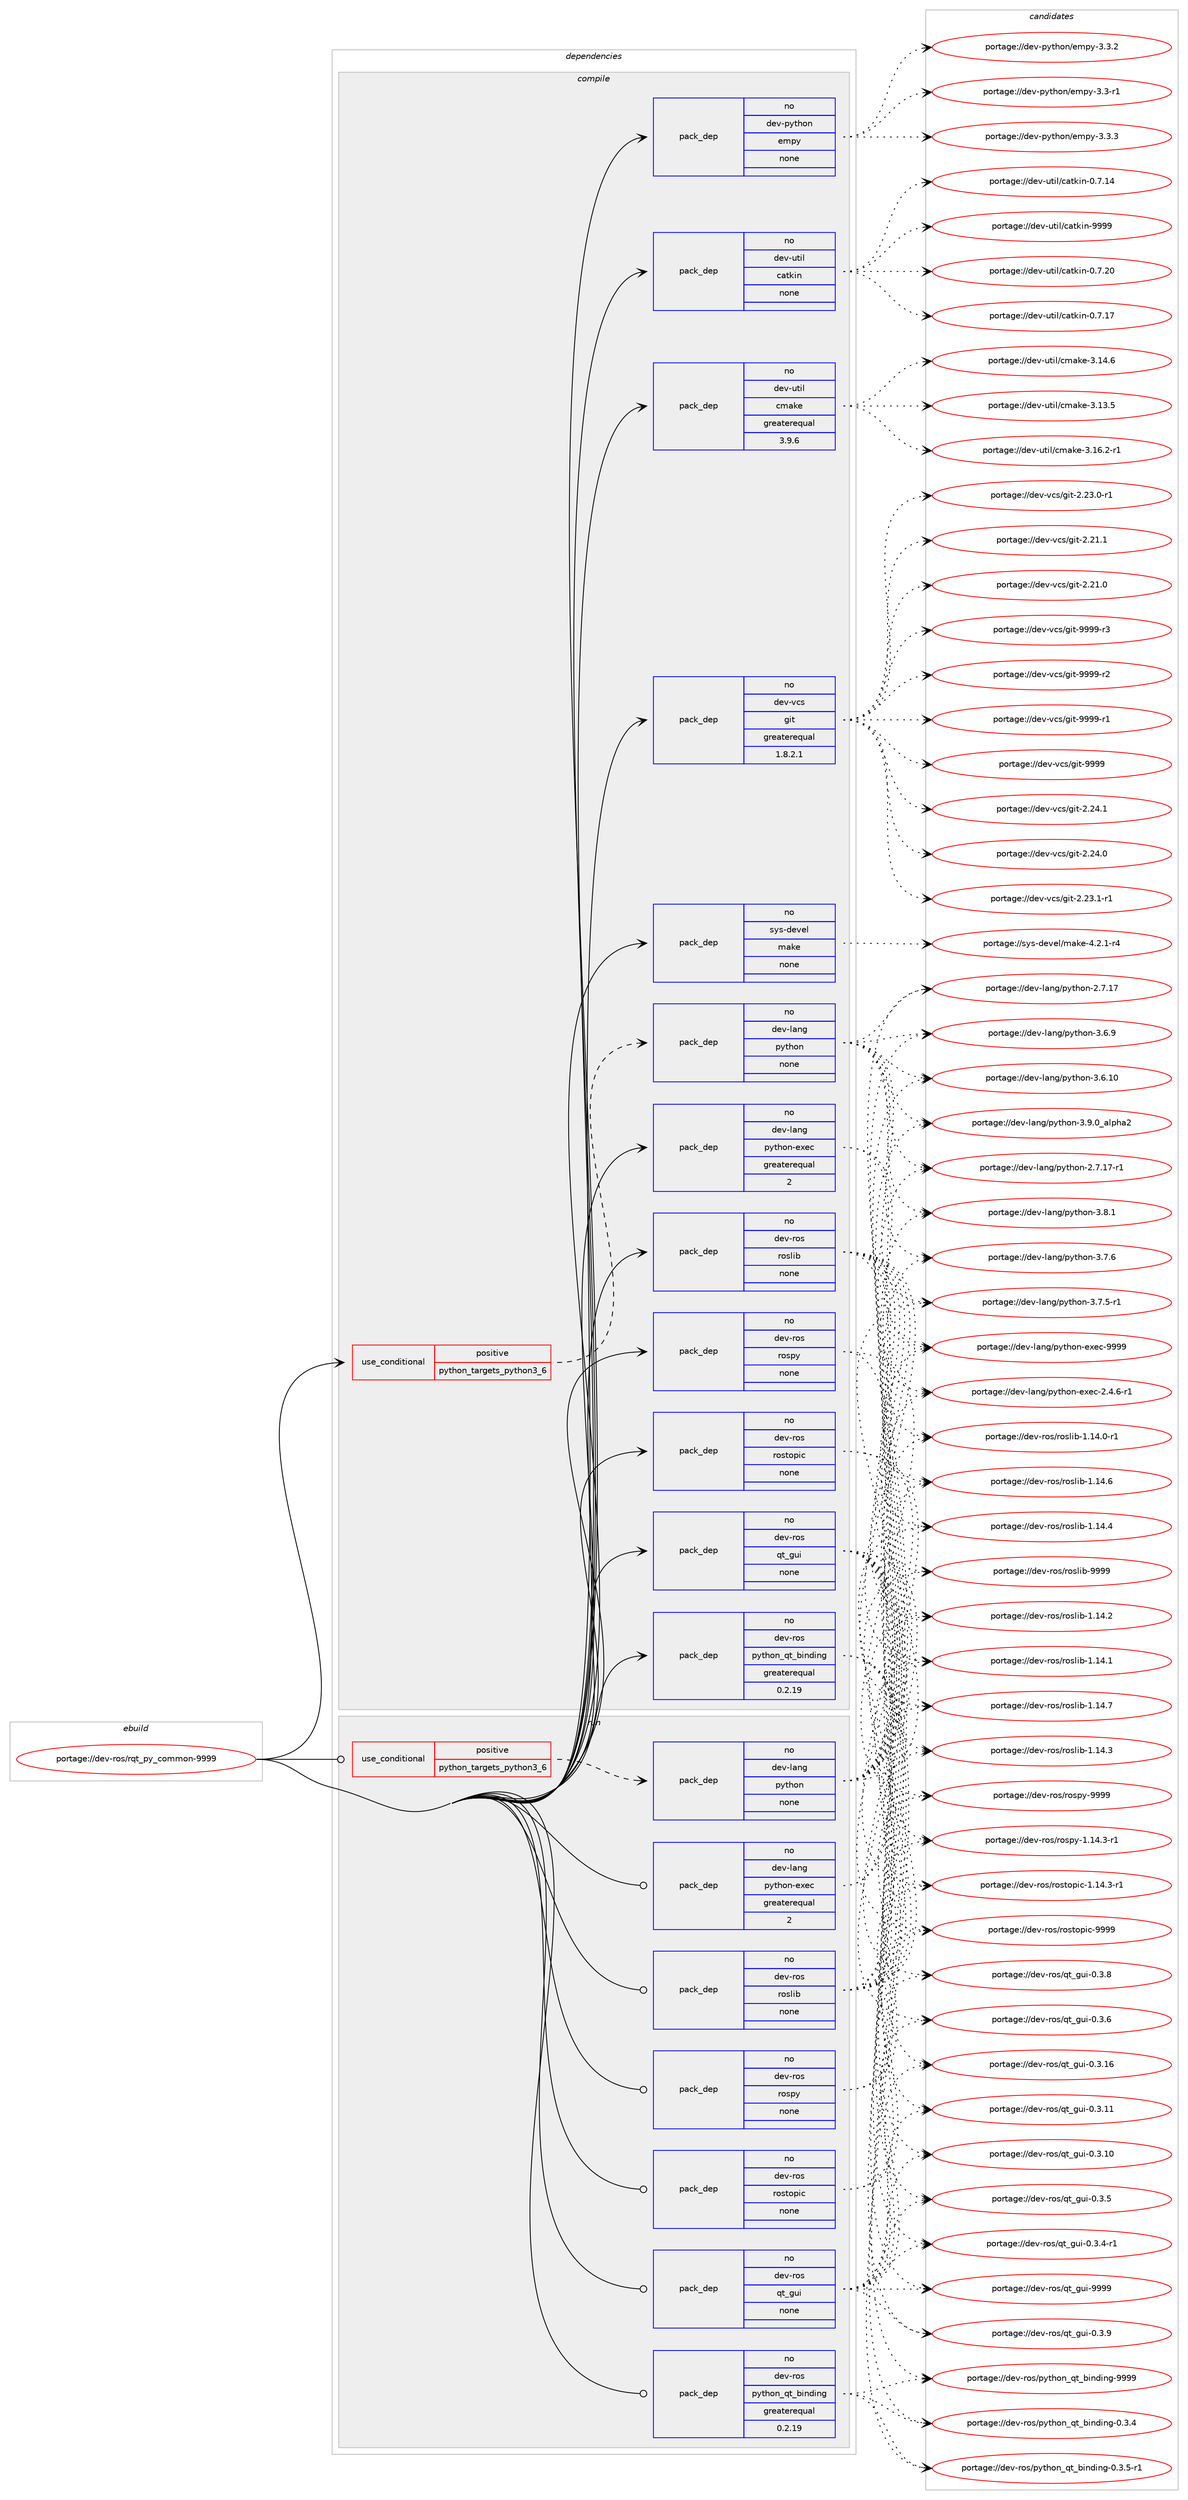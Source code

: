 digraph prolog {

# *************
# Graph options
# *************

newrank=true;
concentrate=true;
compound=true;
graph [rankdir=LR,fontname=Helvetica,fontsize=10,ranksep=1.5];#, ranksep=2.5, nodesep=0.2];
edge  [arrowhead=vee];
node  [fontname=Helvetica,fontsize=10];

# **********
# The ebuild
# **********

subgraph cluster_leftcol {
color=gray;
label=<<i>ebuild</i>>;
id [label="portage://dev-ros/rqt_py_common-9999", color=red, width=4, href="../dev-ros/rqt_py_common-9999.svg"];
}

# ****************
# The dependencies
# ****************

subgraph cluster_midcol {
color=gray;
label=<<i>dependencies</i>>;
subgraph cluster_compile {
fillcolor="#eeeeee";
style=filled;
label=<<i>compile</i>>;
subgraph cond97062 {
dependency382216 [label=<<TABLE BORDER="0" CELLBORDER="1" CELLSPACING="0" CELLPADDING="4"><TR><TD ROWSPAN="3" CELLPADDING="10">use_conditional</TD></TR><TR><TD>positive</TD></TR><TR><TD>python_targets_python3_6</TD></TR></TABLE>>, shape=none, color=red];
subgraph pack280301 {
dependency382217 [label=<<TABLE BORDER="0" CELLBORDER="1" CELLSPACING="0" CELLPADDING="4" WIDTH="220"><TR><TD ROWSPAN="6" CELLPADDING="30">pack_dep</TD></TR><TR><TD WIDTH="110">no</TD></TR><TR><TD>dev-lang</TD></TR><TR><TD>python</TD></TR><TR><TD>none</TD></TR><TR><TD></TD></TR></TABLE>>, shape=none, color=blue];
}
dependency382216:e -> dependency382217:w [weight=20,style="dashed",arrowhead="vee"];
}
id:e -> dependency382216:w [weight=20,style="solid",arrowhead="vee"];
subgraph pack280302 {
dependency382218 [label=<<TABLE BORDER="0" CELLBORDER="1" CELLSPACING="0" CELLPADDING="4" WIDTH="220"><TR><TD ROWSPAN="6" CELLPADDING="30">pack_dep</TD></TR><TR><TD WIDTH="110">no</TD></TR><TR><TD>dev-lang</TD></TR><TR><TD>python-exec</TD></TR><TR><TD>greaterequal</TD></TR><TR><TD>2</TD></TR></TABLE>>, shape=none, color=blue];
}
id:e -> dependency382218:w [weight=20,style="solid",arrowhead="vee"];
subgraph pack280303 {
dependency382219 [label=<<TABLE BORDER="0" CELLBORDER="1" CELLSPACING="0" CELLPADDING="4" WIDTH="220"><TR><TD ROWSPAN="6" CELLPADDING="30">pack_dep</TD></TR><TR><TD WIDTH="110">no</TD></TR><TR><TD>dev-python</TD></TR><TR><TD>empy</TD></TR><TR><TD>none</TD></TR><TR><TD></TD></TR></TABLE>>, shape=none, color=blue];
}
id:e -> dependency382219:w [weight=20,style="solid",arrowhead="vee"];
subgraph pack280304 {
dependency382220 [label=<<TABLE BORDER="0" CELLBORDER="1" CELLSPACING="0" CELLPADDING="4" WIDTH="220"><TR><TD ROWSPAN="6" CELLPADDING="30">pack_dep</TD></TR><TR><TD WIDTH="110">no</TD></TR><TR><TD>dev-ros</TD></TR><TR><TD>python_qt_binding</TD></TR><TR><TD>greaterequal</TD></TR><TR><TD>0.2.19</TD></TR></TABLE>>, shape=none, color=blue];
}
id:e -> dependency382220:w [weight=20,style="solid",arrowhead="vee"];
subgraph pack280305 {
dependency382221 [label=<<TABLE BORDER="0" CELLBORDER="1" CELLSPACING="0" CELLPADDING="4" WIDTH="220"><TR><TD ROWSPAN="6" CELLPADDING="30">pack_dep</TD></TR><TR><TD WIDTH="110">no</TD></TR><TR><TD>dev-ros</TD></TR><TR><TD>qt_gui</TD></TR><TR><TD>none</TD></TR><TR><TD></TD></TR></TABLE>>, shape=none, color=blue];
}
id:e -> dependency382221:w [weight=20,style="solid",arrowhead="vee"];
subgraph pack280306 {
dependency382222 [label=<<TABLE BORDER="0" CELLBORDER="1" CELLSPACING="0" CELLPADDING="4" WIDTH="220"><TR><TD ROWSPAN="6" CELLPADDING="30">pack_dep</TD></TR><TR><TD WIDTH="110">no</TD></TR><TR><TD>dev-ros</TD></TR><TR><TD>roslib</TD></TR><TR><TD>none</TD></TR><TR><TD></TD></TR></TABLE>>, shape=none, color=blue];
}
id:e -> dependency382222:w [weight=20,style="solid",arrowhead="vee"];
subgraph pack280307 {
dependency382223 [label=<<TABLE BORDER="0" CELLBORDER="1" CELLSPACING="0" CELLPADDING="4" WIDTH="220"><TR><TD ROWSPAN="6" CELLPADDING="30">pack_dep</TD></TR><TR><TD WIDTH="110">no</TD></TR><TR><TD>dev-ros</TD></TR><TR><TD>rospy</TD></TR><TR><TD>none</TD></TR><TR><TD></TD></TR></TABLE>>, shape=none, color=blue];
}
id:e -> dependency382223:w [weight=20,style="solid",arrowhead="vee"];
subgraph pack280308 {
dependency382224 [label=<<TABLE BORDER="0" CELLBORDER="1" CELLSPACING="0" CELLPADDING="4" WIDTH="220"><TR><TD ROWSPAN="6" CELLPADDING="30">pack_dep</TD></TR><TR><TD WIDTH="110">no</TD></TR><TR><TD>dev-ros</TD></TR><TR><TD>rostopic</TD></TR><TR><TD>none</TD></TR><TR><TD></TD></TR></TABLE>>, shape=none, color=blue];
}
id:e -> dependency382224:w [weight=20,style="solid",arrowhead="vee"];
subgraph pack280309 {
dependency382225 [label=<<TABLE BORDER="0" CELLBORDER="1" CELLSPACING="0" CELLPADDING="4" WIDTH="220"><TR><TD ROWSPAN="6" CELLPADDING="30">pack_dep</TD></TR><TR><TD WIDTH="110">no</TD></TR><TR><TD>dev-util</TD></TR><TR><TD>catkin</TD></TR><TR><TD>none</TD></TR><TR><TD></TD></TR></TABLE>>, shape=none, color=blue];
}
id:e -> dependency382225:w [weight=20,style="solid",arrowhead="vee"];
subgraph pack280310 {
dependency382226 [label=<<TABLE BORDER="0" CELLBORDER="1" CELLSPACING="0" CELLPADDING="4" WIDTH="220"><TR><TD ROWSPAN="6" CELLPADDING="30">pack_dep</TD></TR><TR><TD WIDTH="110">no</TD></TR><TR><TD>dev-util</TD></TR><TR><TD>cmake</TD></TR><TR><TD>greaterequal</TD></TR><TR><TD>3.9.6</TD></TR></TABLE>>, shape=none, color=blue];
}
id:e -> dependency382226:w [weight=20,style="solid",arrowhead="vee"];
subgraph pack280311 {
dependency382227 [label=<<TABLE BORDER="0" CELLBORDER="1" CELLSPACING="0" CELLPADDING="4" WIDTH="220"><TR><TD ROWSPAN="6" CELLPADDING="30">pack_dep</TD></TR><TR><TD WIDTH="110">no</TD></TR><TR><TD>dev-vcs</TD></TR><TR><TD>git</TD></TR><TR><TD>greaterequal</TD></TR><TR><TD>1.8.2.1</TD></TR></TABLE>>, shape=none, color=blue];
}
id:e -> dependency382227:w [weight=20,style="solid",arrowhead="vee"];
subgraph pack280312 {
dependency382228 [label=<<TABLE BORDER="0" CELLBORDER="1" CELLSPACING="0" CELLPADDING="4" WIDTH="220"><TR><TD ROWSPAN="6" CELLPADDING="30">pack_dep</TD></TR><TR><TD WIDTH="110">no</TD></TR><TR><TD>sys-devel</TD></TR><TR><TD>make</TD></TR><TR><TD>none</TD></TR><TR><TD></TD></TR></TABLE>>, shape=none, color=blue];
}
id:e -> dependency382228:w [weight=20,style="solid",arrowhead="vee"];
}
subgraph cluster_compileandrun {
fillcolor="#eeeeee";
style=filled;
label=<<i>compile and run</i>>;
}
subgraph cluster_run {
fillcolor="#eeeeee";
style=filled;
label=<<i>run</i>>;
subgraph cond97063 {
dependency382229 [label=<<TABLE BORDER="0" CELLBORDER="1" CELLSPACING="0" CELLPADDING="4"><TR><TD ROWSPAN="3" CELLPADDING="10">use_conditional</TD></TR><TR><TD>positive</TD></TR><TR><TD>python_targets_python3_6</TD></TR></TABLE>>, shape=none, color=red];
subgraph pack280313 {
dependency382230 [label=<<TABLE BORDER="0" CELLBORDER="1" CELLSPACING="0" CELLPADDING="4" WIDTH="220"><TR><TD ROWSPAN="6" CELLPADDING="30">pack_dep</TD></TR><TR><TD WIDTH="110">no</TD></TR><TR><TD>dev-lang</TD></TR><TR><TD>python</TD></TR><TR><TD>none</TD></TR><TR><TD></TD></TR></TABLE>>, shape=none, color=blue];
}
dependency382229:e -> dependency382230:w [weight=20,style="dashed",arrowhead="vee"];
}
id:e -> dependency382229:w [weight=20,style="solid",arrowhead="odot"];
subgraph pack280314 {
dependency382231 [label=<<TABLE BORDER="0" CELLBORDER="1" CELLSPACING="0" CELLPADDING="4" WIDTH="220"><TR><TD ROWSPAN="6" CELLPADDING="30">pack_dep</TD></TR><TR><TD WIDTH="110">no</TD></TR><TR><TD>dev-lang</TD></TR><TR><TD>python-exec</TD></TR><TR><TD>greaterequal</TD></TR><TR><TD>2</TD></TR></TABLE>>, shape=none, color=blue];
}
id:e -> dependency382231:w [weight=20,style="solid",arrowhead="odot"];
subgraph pack280315 {
dependency382232 [label=<<TABLE BORDER="0" CELLBORDER="1" CELLSPACING="0" CELLPADDING="4" WIDTH="220"><TR><TD ROWSPAN="6" CELLPADDING="30">pack_dep</TD></TR><TR><TD WIDTH="110">no</TD></TR><TR><TD>dev-ros</TD></TR><TR><TD>python_qt_binding</TD></TR><TR><TD>greaterequal</TD></TR><TR><TD>0.2.19</TD></TR></TABLE>>, shape=none, color=blue];
}
id:e -> dependency382232:w [weight=20,style="solid",arrowhead="odot"];
subgraph pack280316 {
dependency382233 [label=<<TABLE BORDER="0" CELLBORDER="1" CELLSPACING="0" CELLPADDING="4" WIDTH="220"><TR><TD ROWSPAN="6" CELLPADDING="30">pack_dep</TD></TR><TR><TD WIDTH="110">no</TD></TR><TR><TD>dev-ros</TD></TR><TR><TD>qt_gui</TD></TR><TR><TD>none</TD></TR><TR><TD></TD></TR></TABLE>>, shape=none, color=blue];
}
id:e -> dependency382233:w [weight=20,style="solid",arrowhead="odot"];
subgraph pack280317 {
dependency382234 [label=<<TABLE BORDER="0" CELLBORDER="1" CELLSPACING="0" CELLPADDING="4" WIDTH="220"><TR><TD ROWSPAN="6" CELLPADDING="30">pack_dep</TD></TR><TR><TD WIDTH="110">no</TD></TR><TR><TD>dev-ros</TD></TR><TR><TD>roslib</TD></TR><TR><TD>none</TD></TR><TR><TD></TD></TR></TABLE>>, shape=none, color=blue];
}
id:e -> dependency382234:w [weight=20,style="solid",arrowhead="odot"];
subgraph pack280318 {
dependency382235 [label=<<TABLE BORDER="0" CELLBORDER="1" CELLSPACING="0" CELLPADDING="4" WIDTH="220"><TR><TD ROWSPAN="6" CELLPADDING="30">pack_dep</TD></TR><TR><TD WIDTH="110">no</TD></TR><TR><TD>dev-ros</TD></TR><TR><TD>rospy</TD></TR><TR><TD>none</TD></TR><TR><TD></TD></TR></TABLE>>, shape=none, color=blue];
}
id:e -> dependency382235:w [weight=20,style="solid",arrowhead="odot"];
subgraph pack280319 {
dependency382236 [label=<<TABLE BORDER="0" CELLBORDER="1" CELLSPACING="0" CELLPADDING="4" WIDTH="220"><TR><TD ROWSPAN="6" CELLPADDING="30">pack_dep</TD></TR><TR><TD WIDTH="110">no</TD></TR><TR><TD>dev-ros</TD></TR><TR><TD>rostopic</TD></TR><TR><TD>none</TD></TR><TR><TD></TD></TR></TABLE>>, shape=none, color=blue];
}
id:e -> dependency382236:w [weight=20,style="solid",arrowhead="odot"];
}
}

# **************
# The candidates
# **************

subgraph cluster_choices {
rank=same;
color=gray;
label=<<i>candidates</i>>;

subgraph choice280301 {
color=black;
nodesep=1;
choice10010111845108971101034711212111610411111045514657464895971081121049750 [label="portage://dev-lang/python-3.9.0_alpha2", color=red, width=4,href="../dev-lang/python-3.9.0_alpha2.svg"];
choice100101118451089711010347112121116104111110455146564649 [label="portage://dev-lang/python-3.8.1", color=red, width=4,href="../dev-lang/python-3.8.1.svg"];
choice100101118451089711010347112121116104111110455146554654 [label="portage://dev-lang/python-3.7.6", color=red, width=4,href="../dev-lang/python-3.7.6.svg"];
choice1001011184510897110103471121211161041111104551465546534511449 [label="portage://dev-lang/python-3.7.5-r1", color=red, width=4,href="../dev-lang/python-3.7.5-r1.svg"];
choice100101118451089711010347112121116104111110455146544657 [label="portage://dev-lang/python-3.6.9", color=red, width=4,href="../dev-lang/python-3.6.9.svg"];
choice10010111845108971101034711212111610411111045514654464948 [label="portage://dev-lang/python-3.6.10", color=red, width=4,href="../dev-lang/python-3.6.10.svg"];
choice100101118451089711010347112121116104111110455046554649554511449 [label="portage://dev-lang/python-2.7.17-r1", color=red, width=4,href="../dev-lang/python-2.7.17-r1.svg"];
choice10010111845108971101034711212111610411111045504655464955 [label="portage://dev-lang/python-2.7.17", color=red, width=4,href="../dev-lang/python-2.7.17.svg"];
dependency382217:e -> choice10010111845108971101034711212111610411111045514657464895971081121049750:w [style=dotted,weight="100"];
dependency382217:e -> choice100101118451089711010347112121116104111110455146564649:w [style=dotted,weight="100"];
dependency382217:e -> choice100101118451089711010347112121116104111110455146554654:w [style=dotted,weight="100"];
dependency382217:e -> choice1001011184510897110103471121211161041111104551465546534511449:w [style=dotted,weight="100"];
dependency382217:e -> choice100101118451089711010347112121116104111110455146544657:w [style=dotted,weight="100"];
dependency382217:e -> choice10010111845108971101034711212111610411111045514654464948:w [style=dotted,weight="100"];
dependency382217:e -> choice100101118451089711010347112121116104111110455046554649554511449:w [style=dotted,weight="100"];
dependency382217:e -> choice10010111845108971101034711212111610411111045504655464955:w [style=dotted,weight="100"];
}
subgraph choice280302 {
color=black;
nodesep=1;
choice10010111845108971101034711212111610411111045101120101994557575757 [label="portage://dev-lang/python-exec-9999", color=red, width=4,href="../dev-lang/python-exec-9999.svg"];
choice10010111845108971101034711212111610411111045101120101994550465246544511449 [label="portage://dev-lang/python-exec-2.4.6-r1", color=red, width=4,href="../dev-lang/python-exec-2.4.6-r1.svg"];
dependency382218:e -> choice10010111845108971101034711212111610411111045101120101994557575757:w [style=dotted,weight="100"];
dependency382218:e -> choice10010111845108971101034711212111610411111045101120101994550465246544511449:w [style=dotted,weight="100"];
}
subgraph choice280303 {
color=black;
nodesep=1;
choice1001011184511212111610411111047101109112121455146514651 [label="portage://dev-python/empy-3.3.3", color=red, width=4,href="../dev-python/empy-3.3.3.svg"];
choice1001011184511212111610411111047101109112121455146514650 [label="portage://dev-python/empy-3.3.2", color=red, width=4,href="../dev-python/empy-3.3.2.svg"];
choice1001011184511212111610411111047101109112121455146514511449 [label="portage://dev-python/empy-3.3-r1", color=red, width=4,href="../dev-python/empy-3.3-r1.svg"];
dependency382219:e -> choice1001011184511212111610411111047101109112121455146514651:w [style=dotted,weight="100"];
dependency382219:e -> choice1001011184511212111610411111047101109112121455146514650:w [style=dotted,weight="100"];
dependency382219:e -> choice1001011184511212111610411111047101109112121455146514511449:w [style=dotted,weight="100"];
}
subgraph choice280304 {
color=black;
nodesep=1;
choice10010111845114111115471121211161041111109511311695981051101001051101034557575757 [label="portage://dev-ros/python_qt_binding-9999", color=red, width=4,href="../dev-ros/python_qt_binding-9999.svg"];
choice10010111845114111115471121211161041111109511311695981051101001051101034548465146534511449 [label="portage://dev-ros/python_qt_binding-0.3.5-r1", color=red, width=4,href="../dev-ros/python_qt_binding-0.3.5-r1.svg"];
choice1001011184511411111547112121116104111110951131169598105110100105110103454846514652 [label="portage://dev-ros/python_qt_binding-0.3.4", color=red, width=4,href="../dev-ros/python_qt_binding-0.3.4.svg"];
dependency382220:e -> choice10010111845114111115471121211161041111109511311695981051101001051101034557575757:w [style=dotted,weight="100"];
dependency382220:e -> choice10010111845114111115471121211161041111109511311695981051101001051101034548465146534511449:w [style=dotted,weight="100"];
dependency382220:e -> choice1001011184511411111547112121116104111110951131169598105110100105110103454846514652:w [style=dotted,weight="100"];
}
subgraph choice280305 {
color=black;
nodesep=1;
choice1001011184511411111547113116951031171054557575757 [label="portage://dev-ros/qt_gui-9999", color=red, width=4,href="../dev-ros/qt_gui-9999.svg"];
choice100101118451141111154711311695103117105454846514657 [label="portage://dev-ros/qt_gui-0.3.9", color=red, width=4,href="../dev-ros/qt_gui-0.3.9.svg"];
choice100101118451141111154711311695103117105454846514656 [label="portage://dev-ros/qt_gui-0.3.8", color=red, width=4,href="../dev-ros/qt_gui-0.3.8.svg"];
choice100101118451141111154711311695103117105454846514654 [label="portage://dev-ros/qt_gui-0.3.6", color=red, width=4,href="../dev-ros/qt_gui-0.3.6.svg"];
choice100101118451141111154711311695103117105454846514653 [label="portage://dev-ros/qt_gui-0.3.5", color=red, width=4,href="../dev-ros/qt_gui-0.3.5.svg"];
choice1001011184511411111547113116951031171054548465146524511449 [label="portage://dev-ros/qt_gui-0.3.4-r1", color=red, width=4,href="../dev-ros/qt_gui-0.3.4-r1.svg"];
choice10010111845114111115471131169510311710545484651464954 [label="portage://dev-ros/qt_gui-0.3.16", color=red, width=4,href="../dev-ros/qt_gui-0.3.16.svg"];
choice10010111845114111115471131169510311710545484651464949 [label="portage://dev-ros/qt_gui-0.3.11", color=red, width=4,href="../dev-ros/qt_gui-0.3.11.svg"];
choice10010111845114111115471131169510311710545484651464948 [label="portage://dev-ros/qt_gui-0.3.10", color=red, width=4,href="../dev-ros/qt_gui-0.3.10.svg"];
dependency382221:e -> choice1001011184511411111547113116951031171054557575757:w [style=dotted,weight="100"];
dependency382221:e -> choice100101118451141111154711311695103117105454846514657:w [style=dotted,weight="100"];
dependency382221:e -> choice100101118451141111154711311695103117105454846514656:w [style=dotted,weight="100"];
dependency382221:e -> choice100101118451141111154711311695103117105454846514654:w [style=dotted,weight="100"];
dependency382221:e -> choice100101118451141111154711311695103117105454846514653:w [style=dotted,weight="100"];
dependency382221:e -> choice1001011184511411111547113116951031171054548465146524511449:w [style=dotted,weight="100"];
dependency382221:e -> choice10010111845114111115471131169510311710545484651464954:w [style=dotted,weight="100"];
dependency382221:e -> choice10010111845114111115471131169510311710545484651464949:w [style=dotted,weight="100"];
dependency382221:e -> choice10010111845114111115471131169510311710545484651464948:w [style=dotted,weight="100"];
}
subgraph choice280306 {
color=black;
nodesep=1;
choice1001011184511411111547114111115108105984557575757 [label="portage://dev-ros/roslib-9999", color=red, width=4,href="../dev-ros/roslib-9999.svg"];
choice10010111845114111115471141111151081059845494649524655 [label="portage://dev-ros/roslib-1.14.7", color=red, width=4,href="../dev-ros/roslib-1.14.7.svg"];
choice10010111845114111115471141111151081059845494649524654 [label="portage://dev-ros/roslib-1.14.6", color=red, width=4,href="../dev-ros/roslib-1.14.6.svg"];
choice10010111845114111115471141111151081059845494649524652 [label="portage://dev-ros/roslib-1.14.4", color=red, width=4,href="../dev-ros/roslib-1.14.4.svg"];
choice10010111845114111115471141111151081059845494649524651 [label="portage://dev-ros/roslib-1.14.3", color=red, width=4,href="../dev-ros/roslib-1.14.3.svg"];
choice10010111845114111115471141111151081059845494649524650 [label="portage://dev-ros/roslib-1.14.2", color=red, width=4,href="../dev-ros/roslib-1.14.2.svg"];
choice10010111845114111115471141111151081059845494649524649 [label="portage://dev-ros/roslib-1.14.1", color=red, width=4,href="../dev-ros/roslib-1.14.1.svg"];
choice100101118451141111154711411111510810598454946495246484511449 [label="portage://dev-ros/roslib-1.14.0-r1", color=red, width=4,href="../dev-ros/roslib-1.14.0-r1.svg"];
dependency382222:e -> choice1001011184511411111547114111115108105984557575757:w [style=dotted,weight="100"];
dependency382222:e -> choice10010111845114111115471141111151081059845494649524655:w [style=dotted,weight="100"];
dependency382222:e -> choice10010111845114111115471141111151081059845494649524654:w [style=dotted,weight="100"];
dependency382222:e -> choice10010111845114111115471141111151081059845494649524652:w [style=dotted,weight="100"];
dependency382222:e -> choice10010111845114111115471141111151081059845494649524651:w [style=dotted,weight="100"];
dependency382222:e -> choice10010111845114111115471141111151081059845494649524650:w [style=dotted,weight="100"];
dependency382222:e -> choice10010111845114111115471141111151081059845494649524649:w [style=dotted,weight="100"];
dependency382222:e -> choice100101118451141111154711411111510810598454946495246484511449:w [style=dotted,weight="100"];
}
subgraph choice280307 {
color=black;
nodesep=1;
choice10010111845114111115471141111151121214557575757 [label="portage://dev-ros/rospy-9999", color=red, width=4,href="../dev-ros/rospy-9999.svg"];
choice1001011184511411111547114111115112121454946495246514511449 [label="portage://dev-ros/rospy-1.14.3-r1", color=red, width=4,href="../dev-ros/rospy-1.14.3-r1.svg"];
dependency382223:e -> choice10010111845114111115471141111151121214557575757:w [style=dotted,weight="100"];
dependency382223:e -> choice1001011184511411111547114111115112121454946495246514511449:w [style=dotted,weight="100"];
}
subgraph choice280308 {
color=black;
nodesep=1;
choice1001011184511411111547114111115116111112105994557575757 [label="portage://dev-ros/rostopic-9999", color=red, width=4,href="../dev-ros/rostopic-9999.svg"];
choice100101118451141111154711411111511611111210599454946495246514511449 [label="portage://dev-ros/rostopic-1.14.3-r1", color=red, width=4,href="../dev-ros/rostopic-1.14.3-r1.svg"];
dependency382224:e -> choice1001011184511411111547114111115116111112105994557575757:w [style=dotted,weight="100"];
dependency382224:e -> choice100101118451141111154711411111511611111210599454946495246514511449:w [style=dotted,weight="100"];
}
subgraph choice280309 {
color=black;
nodesep=1;
choice100101118451171161051084799971161071051104557575757 [label="portage://dev-util/catkin-9999", color=red, width=4,href="../dev-util/catkin-9999.svg"];
choice1001011184511711610510847999711610710511045484655465048 [label="portage://dev-util/catkin-0.7.20", color=red, width=4,href="../dev-util/catkin-0.7.20.svg"];
choice1001011184511711610510847999711610710511045484655464955 [label="portage://dev-util/catkin-0.7.17", color=red, width=4,href="../dev-util/catkin-0.7.17.svg"];
choice1001011184511711610510847999711610710511045484655464952 [label="portage://dev-util/catkin-0.7.14", color=red, width=4,href="../dev-util/catkin-0.7.14.svg"];
dependency382225:e -> choice100101118451171161051084799971161071051104557575757:w [style=dotted,weight="100"];
dependency382225:e -> choice1001011184511711610510847999711610710511045484655465048:w [style=dotted,weight="100"];
dependency382225:e -> choice1001011184511711610510847999711610710511045484655464955:w [style=dotted,weight="100"];
dependency382225:e -> choice1001011184511711610510847999711610710511045484655464952:w [style=dotted,weight="100"];
}
subgraph choice280310 {
color=black;
nodesep=1;
choice10010111845117116105108479910997107101455146495446504511449 [label="portage://dev-util/cmake-3.16.2-r1", color=red, width=4,href="../dev-util/cmake-3.16.2-r1.svg"];
choice1001011184511711610510847991099710710145514649524654 [label="portage://dev-util/cmake-3.14.6", color=red, width=4,href="../dev-util/cmake-3.14.6.svg"];
choice1001011184511711610510847991099710710145514649514653 [label="portage://dev-util/cmake-3.13.5", color=red, width=4,href="../dev-util/cmake-3.13.5.svg"];
dependency382226:e -> choice10010111845117116105108479910997107101455146495446504511449:w [style=dotted,weight="100"];
dependency382226:e -> choice1001011184511711610510847991099710710145514649524654:w [style=dotted,weight="100"];
dependency382226:e -> choice1001011184511711610510847991099710710145514649514653:w [style=dotted,weight="100"];
}
subgraph choice280311 {
color=black;
nodesep=1;
choice10010111845118991154710310511645575757574511451 [label="portage://dev-vcs/git-9999-r3", color=red, width=4,href="../dev-vcs/git-9999-r3.svg"];
choice10010111845118991154710310511645575757574511450 [label="portage://dev-vcs/git-9999-r2", color=red, width=4,href="../dev-vcs/git-9999-r2.svg"];
choice10010111845118991154710310511645575757574511449 [label="portage://dev-vcs/git-9999-r1", color=red, width=4,href="../dev-vcs/git-9999-r1.svg"];
choice1001011184511899115471031051164557575757 [label="portage://dev-vcs/git-9999", color=red, width=4,href="../dev-vcs/git-9999.svg"];
choice10010111845118991154710310511645504650524649 [label="portage://dev-vcs/git-2.24.1", color=red, width=4,href="../dev-vcs/git-2.24.1.svg"];
choice10010111845118991154710310511645504650524648 [label="portage://dev-vcs/git-2.24.0", color=red, width=4,href="../dev-vcs/git-2.24.0.svg"];
choice100101118451189911547103105116455046505146494511449 [label="portage://dev-vcs/git-2.23.1-r1", color=red, width=4,href="../dev-vcs/git-2.23.1-r1.svg"];
choice100101118451189911547103105116455046505146484511449 [label="portage://dev-vcs/git-2.23.0-r1", color=red, width=4,href="../dev-vcs/git-2.23.0-r1.svg"];
choice10010111845118991154710310511645504650494649 [label="portage://dev-vcs/git-2.21.1", color=red, width=4,href="../dev-vcs/git-2.21.1.svg"];
choice10010111845118991154710310511645504650494648 [label="portage://dev-vcs/git-2.21.0", color=red, width=4,href="../dev-vcs/git-2.21.0.svg"];
dependency382227:e -> choice10010111845118991154710310511645575757574511451:w [style=dotted,weight="100"];
dependency382227:e -> choice10010111845118991154710310511645575757574511450:w [style=dotted,weight="100"];
dependency382227:e -> choice10010111845118991154710310511645575757574511449:w [style=dotted,weight="100"];
dependency382227:e -> choice1001011184511899115471031051164557575757:w [style=dotted,weight="100"];
dependency382227:e -> choice10010111845118991154710310511645504650524649:w [style=dotted,weight="100"];
dependency382227:e -> choice10010111845118991154710310511645504650524648:w [style=dotted,weight="100"];
dependency382227:e -> choice100101118451189911547103105116455046505146494511449:w [style=dotted,weight="100"];
dependency382227:e -> choice100101118451189911547103105116455046505146484511449:w [style=dotted,weight="100"];
dependency382227:e -> choice10010111845118991154710310511645504650494649:w [style=dotted,weight="100"];
dependency382227:e -> choice10010111845118991154710310511645504650494648:w [style=dotted,weight="100"];
}
subgraph choice280312 {
color=black;
nodesep=1;
choice1151211154510010111810110847109971071014552465046494511452 [label="portage://sys-devel/make-4.2.1-r4", color=red, width=4,href="../sys-devel/make-4.2.1-r4.svg"];
dependency382228:e -> choice1151211154510010111810110847109971071014552465046494511452:w [style=dotted,weight="100"];
}
subgraph choice280313 {
color=black;
nodesep=1;
choice10010111845108971101034711212111610411111045514657464895971081121049750 [label="portage://dev-lang/python-3.9.0_alpha2", color=red, width=4,href="../dev-lang/python-3.9.0_alpha2.svg"];
choice100101118451089711010347112121116104111110455146564649 [label="portage://dev-lang/python-3.8.1", color=red, width=4,href="../dev-lang/python-3.8.1.svg"];
choice100101118451089711010347112121116104111110455146554654 [label="portage://dev-lang/python-3.7.6", color=red, width=4,href="../dev-lang/python-3.7.6.svg"];
choice1001011184510897110103471121211161041111104551465546534511449 [label="portage://dev-lang/python-3.7.5-r1", color=red, width=4,href="../dev-lang/python-3.7.5-r1.svg"];
choice100101118451089711010347112121116104111110455146544657 [label="portage://dev-lang/python-3.6.9", color=red, width=4,href="../dev-lang/python-3.6.9.svg"];
choice10010111845108971101034711212111610411111045514654464948 [label="portage://dev-lang/python-3.6.10", color=red, width=4,href="../dev-lang/python-3.6.10.svg"];
choice100101118451089711010347112121116104111110455046554649554511449 [label="portage://dev-lang/python-2.7.17-r1", color=red, width=4,href="../dev-lang/python-2.7.17-r1.svg"];
choice10010111845108971101034711212111610411111045504655464955 [label="portage://dev-lang/python-2.7.17", color=red, width=4,href="../dev-lang/python-2.7.17.svg"];
dependency382230:e -> choice10010111845108971101034711212111610411111045514657464895971081121049750:w [style=dotted,weight="100"];
dependency382230:e -> choice100101118451089711010347112121116104111110455146564649:w [style=dotted,weight="100"];
dependency382230:e -> choice100101118451089711010347112121116104111110455146554654:w [style=dotted,weight="100"];
dependency382230:e -> choice1001011184510897110103471121211161041111104551465546534511449:w [style=dotted,weight="100"];
dependency382230:e -> choice100101118451089711010347112121116104111110455146544657:w [style=dotted,weight="100"];
dependency382230:e -> choice10010111845108971101034711212111610411111045514654464948:w [style=dotted,weight="100"];
dependency382230:e -> choice100101118451089711010347112121116104111110455046554649554511449:w [style=dotted,weight="100"];
dependency382230:e -> choice10010111845108971101034711212111610411111045504655464955:w [style=dotted,weight="100"];
}
subgraph choice280314 {
color=black;
nodesep=1;
choice10010111845108971101034711212111610411111045101120101994557575757 [label="portage://dev-lang/python-exec-9999", color=red, width=4,href="../dev-lang/python-exec-9999.svg"];
choice10010111845108971101034711212111610411111045101120101994550465246544511449 [label="portage://dev-lang/python-exec-2.4.6-r1", color=red, width=4,href="../dev-lang/python-exec-2.4.6-r1.svg"];
dependency382231:e -> choice10010111845108971101034711212111610411111045101120101994557575757:w [style=dotted,weight="100"];
dependency382231:e -> choice10010111845108971101034711212111610411111045101120101994550465246544511449:w [style=dotted,weight="100"];
}
subgraph choice280315 {
color=black;
nodesep=1;
choice10010111845114111115471121211161041111109511311695981051101001051101034557575757 [label="portage://dev-ros/python_qt_binding-9999", color=red, width=4,href="../dev-ros/python_qt_binding-9999.svg"];
choice10010111845114111115471121211161041111109511311695981051101001051101034548465146534511449 [label="portage://dev-ros/python_qt_binding-0.3.5-r1", color=red, width=4,href="../dev-ros/python_qt_binding-0.3.5-r1.svg"];
choice1001011184511411111547112121116104111110951131169598105110100105110103454846514652 [label="portage://dev-ros/python_qt_binding-0.3.4", color=red, width=4,href="../dev-ros/python_qt_binding-0.3.4.svg"];
dependency382232:e -> choice10010111845114111115471121211161041111109511311695981051101001051101034557575757:w [style=dotted,weight="100"];
dependency382232:e -> choice10010111845114111115471121211161041111109511311695981051101001051101034548465146534511449:w [style=dotted,weight="100"];
dependency382232:e -> choice1001011184511411111547112121116104111110951131169598105110100105110103454846514652:w [style=dotted,weight="100"];
}
subgraph choice280316 {
color=black;
nodesep=1;
choice1001011184511411111547113116951031171054557575757 [label="portage://dev-ros/qt_gui-9999", color=red, width=4,href="../dev-ros/qt_gui-9999.svg"];
choice100101118451141111154711311695103117105454846514657 [label="portage://dev-ros/qt_gui-0.3.9", color=red, width=4,href="../dev-ros/qt_gui-0.3.9.svg"];
choice100101118451141111154711311695103117105454846514656 [label="portage://dev-ros/qt_gui-0.3.8", color=red, width=4,href="../dev-ros/qt_gui-0.3.8.svg"];
choice100101118451141111154711311695103117105454846514654 [label="portage://dev-ros/qt_gui-0.3.6", color=red, width=4,href="../dev-ros/qt_gui-0.3.6.svg"];
choice100101118451141111154711311695103117105454846514653 [label="portage://dev-ros/qt_gui-0.3.5", color=red, width=4,href="../dev-ros/qt_gui-0.3.5.svg"];
choice1001011184511411111547113116951031171054548465146524511449 [label="portage://dev-ros/qt_gui-0.3.4-r1", color=red, width=4,href="../dev-ros/qt_gui-0.3.4-r1.svg"];
choice10010111845114111115471131169510311710545484651464954 [label="portage://dev-ros/qt_gui-0.3.16", color=red, width=4,href="../dev-ros/qt_gui-0.3.16.svg"];
choice10010111845114111115471131169510311710545484651464949 [label="portage://dev-ros/qt_gui-0.3.11", color=red, width=4,href="../dev-ros/qt_gui-0.3.11.svg"];
choice10010111845114111115471131169510311710545484651464948 [label="portage://dev-ros/qt_gui-0.3.10", color=red, width=4,href="../dev-ros/qt_gui-0.3.10.svg"];
dependency382233:e -> choice1001011184511411111547113116951031171054557575757:w [style=dotted,weight="100"];
dependency382233:e -> choice100101118451141111154711311695103117105454846514657:w [style=dotted,weight="100"];
dependency382233:e -> choice100101118451141111154711311695103117105454846514656:w [style=dotted,weight="100"];
dependency382233:e -> choice100101118451141111154711311695103117105454846514654:w [style=dotted,weight="100"];
dependency382233:e -> choice100101118451141111154711311695103117105454846514653:w [style=dotted,weight="100"];
dependency382233:e -> choice1001011184511411111547113116951031171054548465146524511449:w [style=dotted,weight="100"];
dependency382233:e -> choice10010111845114111115471131169510311710545484651464954:w [style=dotted,weight="100"];
dependency382233:e -> choice10010111845114111115471131169510311710545484651464949:w [style=dotted,weight="100"];
dependency382233:e -> choice10010111845114111115471131169510311710545484651464948:w [style=dotted,weight="100"];
}
subgraph choice280317 {
color=black;
nodesep=1;
choice1001011184511411111547114111115108105984557575757 [label="portage://dev-ros/roslib-9999", color=red, width=4,href="../dev-ros/roslib-9999.svg"];
choice10010111845114111115471141111151081059845494649524655 [label="portage://dev-ros/roslib-1.14.7", color=red, width=4,href="../dev-ros/roslib-1.14.7.svg"];
choice10010111845114111115471141111151081059845494649524654 [label="portage://dev-ros/roslib-1.14.6", color=red, width=4,href="../dev-ros/roslib-1.14.6.svg"];
choice10010111845114111115471141111151081059845494649524652 [label="portage://dev-ros/roslib-1.14.4", color=red, width=4,href="../dev-ros/roslib-1.14.4.svg"];
choice10010111845114111115471141111151081059845494649524651 [label="portage://dev-ros/roslib-1.14.3", color=red, width=4,href="../dev-ros/roslib-1.14.3.svg"];
choice10010111845114111115471141111151081059845494649524650 [label="portage://dev-ros/roslib-1.14.2", color=red, width=4,href="../dev-ros/roslib-1.14.2.svg"];
choice10010111845114111115471141111151081059845494649524649 [label="portage://dev-ros/roslib-1.14.1", color=red, width=4,href="../dev-ros/roslib-1.14.1.svg"];
choice100101118451141111154711411111510810598454946495246484511449 [label="portage://dev-ros/roslib-1.14.0-r1", color=red, width=4,href="../dev-ros/roslib-1.14.0-r1.svg"];
dependency382234:e -> choice1001011184511411111547114111115108105984557575757:w [style=dotted,weight="100"];
dependency382234:e -> choice10010111845114111115471141111151081059845494649524655:w [style=dotted,weight="100"];
dependency382234:e -> choice10010111845114111115471141111151081059845494649524654:w [style=dotted,weight="100"];
dependency382234:e -> choice10010111845114111115471141111151081059845494649524652:w [style=dotted,weight="100"];
dependency382234:e -> choice10010111845114111115471141111151081059845494649524651:w [style=dotted,weight="100"];
dependency382234:e -> choice10010111845114111115471141111151081059845494649524650:w [style=dotted,weight="100"];
dependency382234:e -> choice10010111845114111115471141111151081059845494649524649:w [style=dotted,weight="100"];
dependency382234:e -> choice100101118451141111154711411111510810598454946495246484511449:w [style=dotted,weight="100"];
}
subgraph choice280318 {
color=black;
nodesep=1;
choice10010111845114111115471141111151121214557575757 [label="portage://dev-ros/rospy-9999", color=red, width=4,href="../dev-ros/rospy-9999.svg"];
choice1001011184511411111547114111115112121454946495246514511449 [label="portage://dev-ros/rospy-1.14.3-r1", color=red, width=4,href="../dev-ros/rospy-1.14.3-r1.svg"];
dependency382235:e -> choice10010111845114111115471141111151121214557575757:w [style=dotted,weight="100"];
dependency382235:e -> choice1001011184511411111547114111115112121454946495246514511449:w [style=dotted,weight="100"];
}
subgraph choice280319 {
color=black;
nodesep=1;
choice1001011184511411111547114111115116111112105994557575757 [label="portage://dev-ros/rostopic-9999", color=red, width=4,href="../dev-ros/rostopic-9999.svg"];
choice100101118451141111154711411111511611111210599454946495246514511449 [label="portage://dev-ros/rostopic-1.14.3-r1", color=red, width=4,href="../dev-ros/rostopic-1.14.3-r1.svg"];
dependency382236:e -> choice1001011184511411111547114111115116111112105994557575757:w [style=dotted,weight="100"];
dependency382236:e -> choice100101118451141111154711411111511611111210599454946495246514511449:w [style=dotted,weight="100"];
}
}

}
